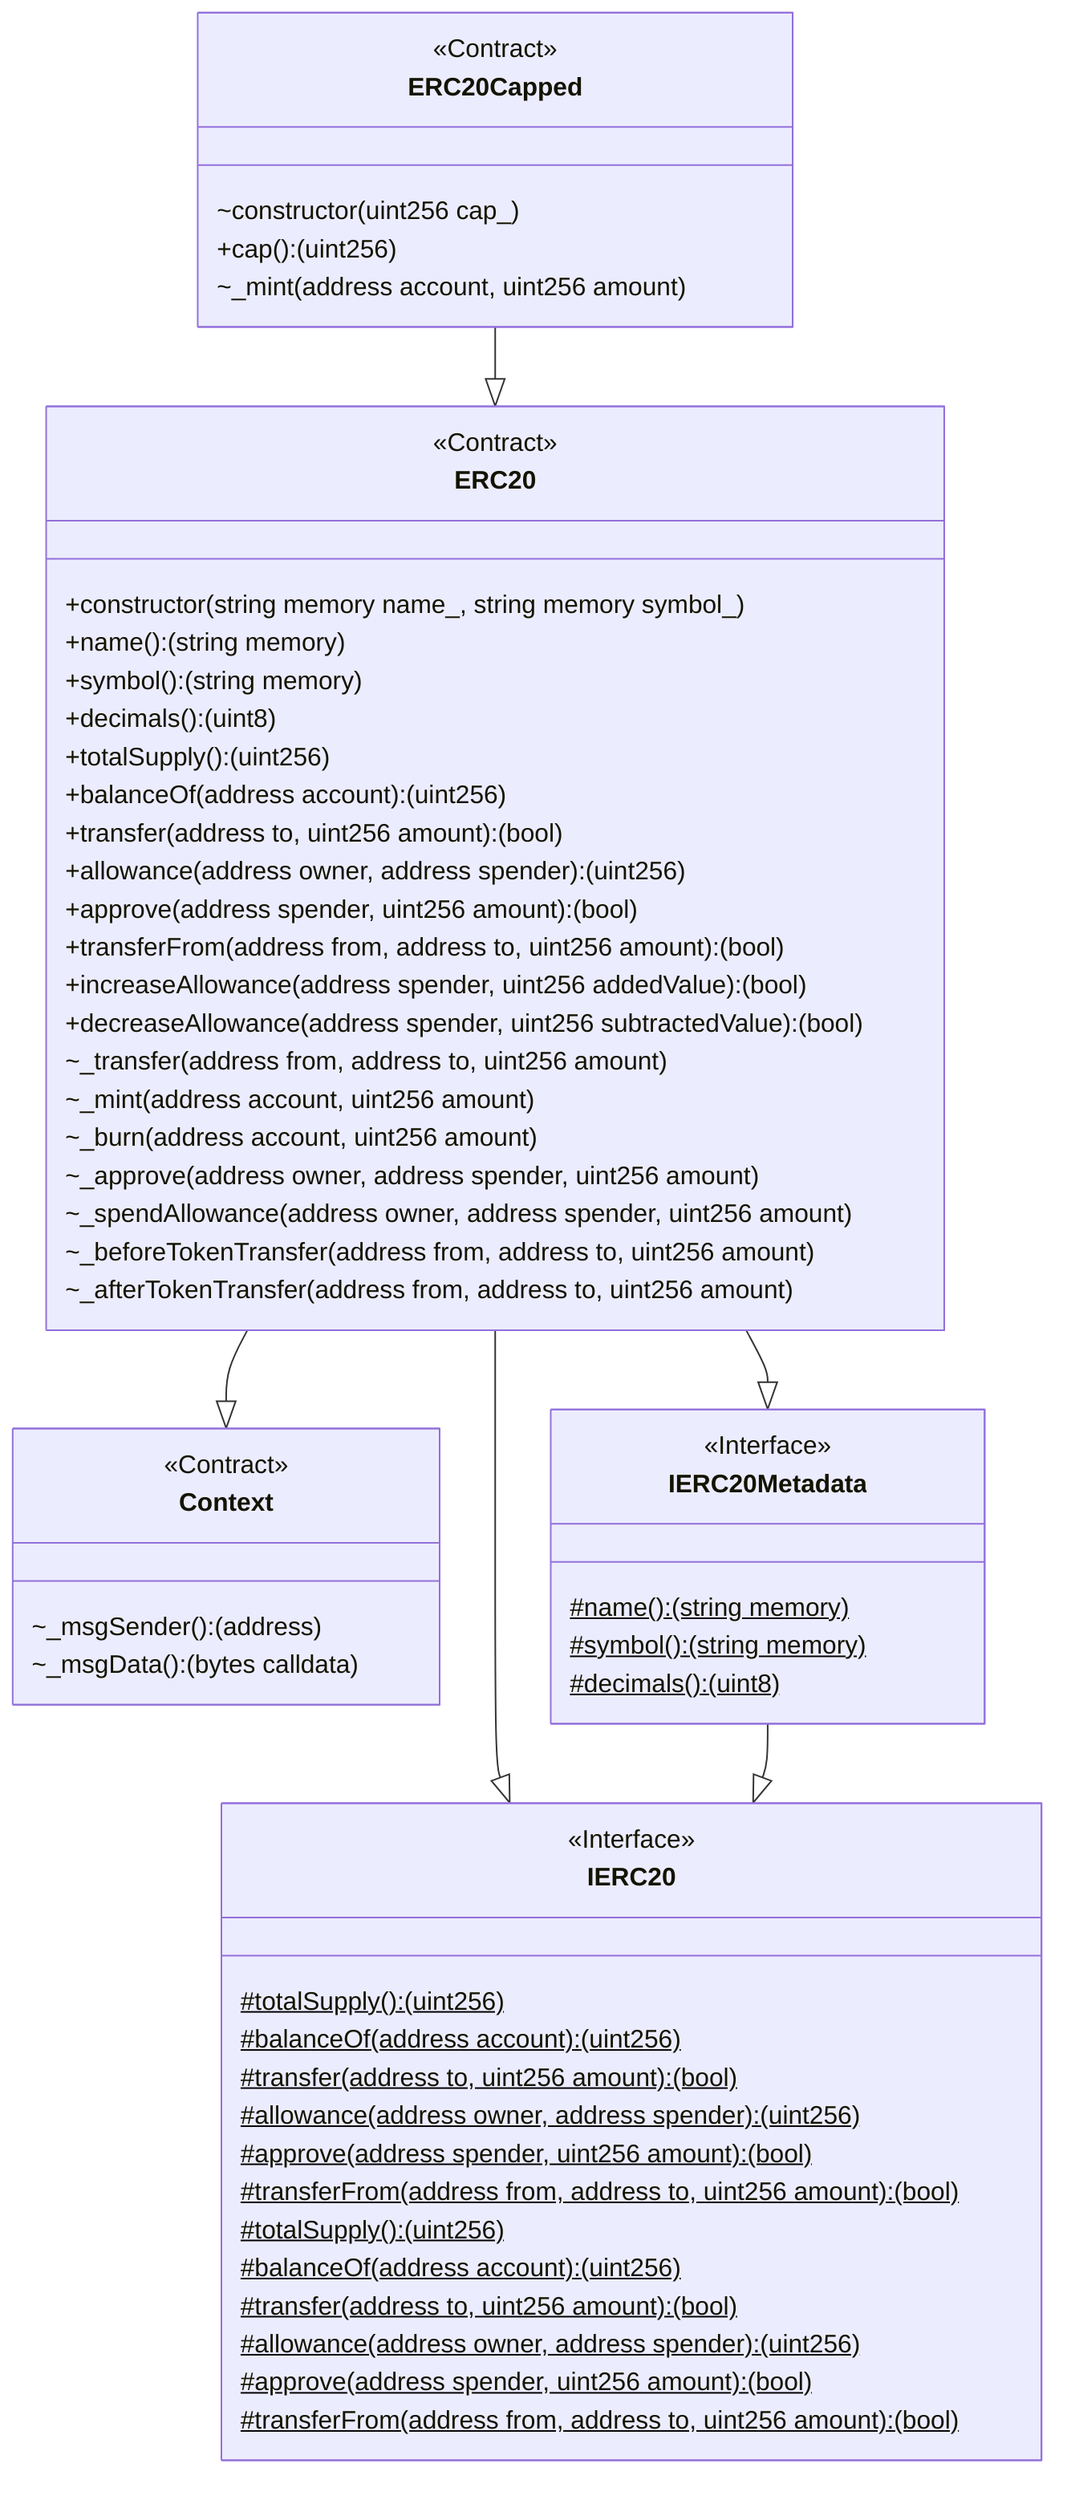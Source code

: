 classDiagram
  %% 234:741:2
  class ERC20Capped {
    <<Contract>>
    ~constructor(uint256 cap_)
    +cap(): (uint256)
    ~_mint(address account, uint256 amount)
  }
  
  ERC20Capped --|> ERC20
  
  %% 1401:11610:0
  class ERC20 {
    <<Contract>>
    +constructor(string memory name_, string memory symbol_)
    +name(): (string memory)
    +symbol(): (string memory)
    +decimals(): (uint8)
    +totalSupply(): (uint256)
    +balanceOf(address account): (uint256)
    +transfer(address to, uint256 amount): (bool)
    +allowance(address owner, address spender): (uint256)
    +approve(address spender, uint256 amount): (bool)
    +transferFrom(address from, address to, uint256 amount): (bool)
    +increaseAllowance(address spender, uint256 addedValue): (bool)
    +decreaseAllowance(address spender, uint256 subtractedValue): (bool)
    ~_transfer(address from, address to, uint256 amount)
    ~_mint(address account, uint256 amount)
    ~_burn(address account, uint256 amount)
    ~_approve(address owner, address spender, uint256 amount)
    ~_spendAllowance(address owner, address spender, uint256 amount)
    ~_beforeTokenTransfer(address from, address to, uint256 amount)
    ~_afterTokenTransfer(address from, address to, uint256 amount)
  }
  
  ERC20 --|> Context
  
  %% 608:235:4
  class Context {
    <<Contract>>
    ~_msgSender(): (address)
    ~_msgData(): (bytes calldata)
  }
  
  ERC20 --|> IERC20
  
  %% 202:2564:1
  class IERC20 {
    <<Interface>>
    #totalSupply(): (uint256)$
    #balanceOf(address account): (uint256)$
    #transfer(address to, uint256 amount): (bool)$
    #allowance(address owner, address spender): (uint256)$
    #approve(address spender, uint256 amount): (bool)$
    #transferFrom(address from, address to, uint256 amount): (bool)$
  }
  
  ERC20 --|> IERC20Metadata
  
  %% 277:405:3
  class IERC20Metadata {
    <<Interface>>
    #name(): (string memory)$
    #symbol(): (string memory)$
    #decimals(): (uint8)$
  }
  
  IERC20Metadata --|> IERC20
  
  %% 202:2564:1
  class IERC20 {
    <<Interface>>
    #totalSupply(): (uint256)$
    #balanceOf(address account): (uint256)$
    #transfer(address to, uint256 amount): (bool)$
    #allowance(address owner, address spender): (uint256)$
    #approve(address spender, uint256 amount): (bool)$
    #transferFrom(address from, address to, uint256 amount): (bool)$
  }